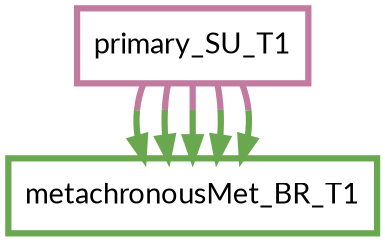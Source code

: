 digraph  {
dpi=600;size=3.5;
metachronousMet_BR_T1 [color="#6aa84fff", fillcolor=white, fontname=Lato, penwidth="3.0", shape=box];
primary_SU_T1 [color="#c27ba0ff", fillcolor=white, fontname=Lato, penwidth="3.0", shape=box];
primary_SU_T1 -> metachronousMet_BR_T1  [color="#c27ba0ff;0.5:#6aa84fff", key=0, penwidth=3];
primary_SU_T1 -> metachronousMet_BR_T1  [color="#c27ba0ff;0.5:#6aa84fff", key=1, penwidth=3];
primary_SU_T1 -> metachronousMet_BR_T1  [color="#c27ba0ff;0.5:#6aa84fff", key=2, penwidth=3];
primary_SU_T1 -> metachronousMet_BR_T1  [color="#c27ba0ff;0.5:#6aa84fff", key=3, penwidth=3];
primary_SU_T1 -> metachronousMet_BR_T1  [color="#c27ba0ff;0.5:#6aa84fff", key=4, penwidth=3];
}
